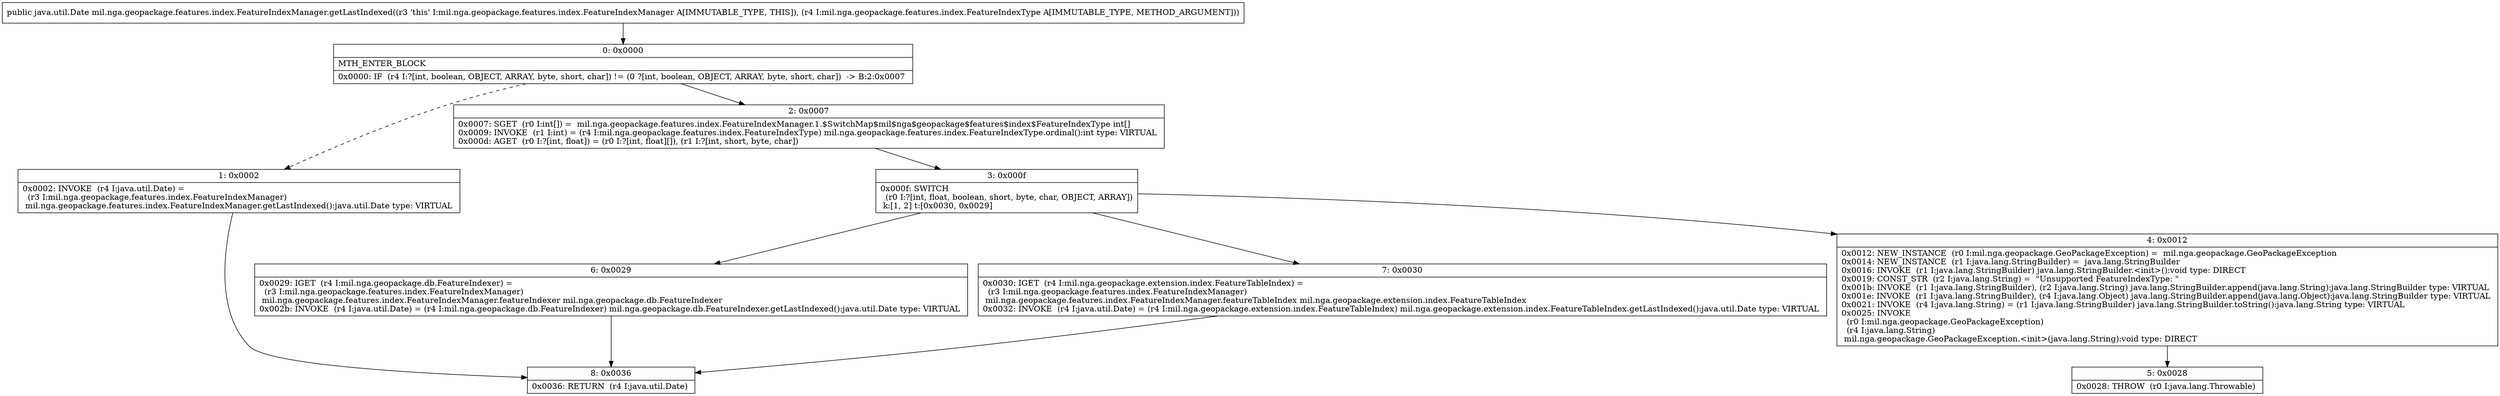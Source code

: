 digraph "CFG formil.nga.geopackage.features.index.FeatureIndexManager.getLastIndexed(Lmil\/nga\/geopackage\/features\/index\/FeatureIndexType;)Ljava\/util\/Date;" {
Node_0 [shape=record,label="{0\:\ 0x0000|MTH_ENTER_BLOCK\l|0x0000: IF  (r4 I:?[int, boolean, OBJECT, ARRAY, byte, short, char]) != (0 ?[int, boolean, OBJECT, ARRAY, byte, short, char])  \-\> B:2:0x0007 \l}"];
Node_1 [shape=record,label="{1\:\ 0x0002|0x0002: INVOKE  (r4 I:java.util.Date) = \l  (r3 I:mil.nga.geopackage.features.index.FeatureIndexManager)\l mil.nga.geopackage.features.index.FeatureIndexManager.getLastIndexed():java.util.Date type: VIRTUAL \l}"];
Node_2 [shape=record,label="{2\:\ 0x0007|0x0007: SGET  (r0 I:int[]) =  mil.nga.geopackage.features.index.FeatureIndexManager.1.$SwitchMap$mil$nga$geopackage$features$index$FeatureIndexType int[] \l0x0009: INVOKE  (r1 I:int) = (r4 I:mil.nga.geopackage.features.index.FeatureIndexType) mil.nga.geopackage.features.index.FeatureIndexType.ordinal():int type: VIRTUAL \l0x000d: AGET  (r0 I:?[int, float]) = (r0 I:?[int, float][]), (r1 I:?[int, short, byte, char]) \l}"];
Node_3 [shape=record,label="{3\:\ 0x000f|0x000f: SWITCH  \l  (r0 I:?[int, float, boolean, short, byte, char, OBJECT, ARRAY])\l k:[1, 2] t:[0x0030, 0x0029] \l}"];
Node_4 [shape=record,label="{4\:\ 0x0012|0x0012: NEW_INSTANCE  (r0 I:mil.nga.geopackage.GeoPackageException) =  mil.nga.geopackage.GeoPackageException \l0x0014: NEW_INSTANCE  (r1 I:java.lang.StringBuilder) =  java.lang.StringBuilder \l0x0016: INVOKE  (r1 I:java.lang.StringBuilder) java.lang.StringBuilder.\<init\>():void type: DIRECT \l0x0019: CONST_STR  (r2 I:java.lang.String) =  \"Unsupported FeatureIndexType: \" \l0x001b: INVOKE  (r1 I:java.lang.StringBuilder), (r2 I:java.lang.String) java.lang.StringBuilder.append(java.lang.String):java.lang.StringBuilder type: VIRTUAL \l0x001e: INVOKE  (r1 I:java.lang.StringBuilder), (r4 I:java.lang.Object) java.lang.StringBuilder.append(java.lang.Object):java.lang.StringBuilder type: VIRTUAL \l0x0021: INVOKE  (r4 I:java.lang.String) = (r1 I:java.lang.StringBuilder) java.lang.StringBuilder.toString():java.lang.String type: VIRTUAL \l0x0025: INVOKE  \l  (r0 I:mil.nga.geopackage.GeoPackageException)\l  (r4 I:java.lang.String)\l mil.nga.geopackage.GeoPackageException.\<init\>(java.lang.String):void type: DIRECT \l}"];
Node_5 [shape=record,label="{5\:\ 0x0028|0x0028: THROW  (r0 I:java.lang.Throwable) \l}"];
Node_6 [shape=record,label="{6\:\ 0x0029|0x0029: IGET  (r4 I:mil.nga.geopackage.db.FeatureIndexer) = \l  (r3 I:mil.nga.geopackage.features.index.FeatureIndexManager)\l mil.nga.geopackage.features.index.FeatureIndexManager.featureIndexer mil.nga.geopackage.db.FeatureIndexer \l0x002b: INVOKE  (r4 I:java.util.Date) = (r4 I:mil.nga.geopackage.db.FeatureIndexer) mil.nga.geopackage.db.FeatureIndexer.getLastIndexed():java.util.Date type: VIRTUAL \l}"];
Node_7 [shape=record,label="{7\:\ 0x0030|0x0030: IGET  (r4 I:mil.nga.geopackage.extension.index.FeatureTableIndex) = \l  (r3 I:mil.nga.geopackage.features.index.FeatureIndexManager)\l mil.nga.geopackage.features.index.FeatureIndexManager.featureTableIndex mil.nga.geopackage.extension.index.FeatureTableIndex \l0x0032: INVOKE  (r4 I:java.util.Date) = (r4 I:mil.nga.geopackage.extension.index.FeatureTableIndex) mil.nga.geopackage.extension.index.FeatureTableIndex.getLastIndexed():java.util.Date type: VIRTUAL \l}"];
Node_8 [shape=record,label="{8\:\ 0x0036|0x0036: RETURN  (r4 I:java.util.Date) \l}"];
MethodNode[shape=record,label="{public java.util.Date mil.nga.geopackage.features.index.FeatureIndexManager.getLastIndexed((r3 'this' I:mil.nga.geopackage.features.index.FeatureIndexManager A[IMMUTABLE_TYPE, THIS]), (r4 I:mil.nga.geopackage.features.index.FeatureIndexType A[IMMUTABLE_TYPE, METHOD_ARGUMENT])) }"];
MethodNode -> Node_0;
Node_0 -> Node_1[style=dashed];
Node_0 -> Node_2;
Node_1 -> Node_8;
Node_2 -> Node_3;
Node_3 -> Node_4;
Node_3 -> Node_6;
Node_3 -> Node_7;
Node_4 -> Node_5;
Node_6 -> Node_8;
Node_7 -> Node_8;
}

